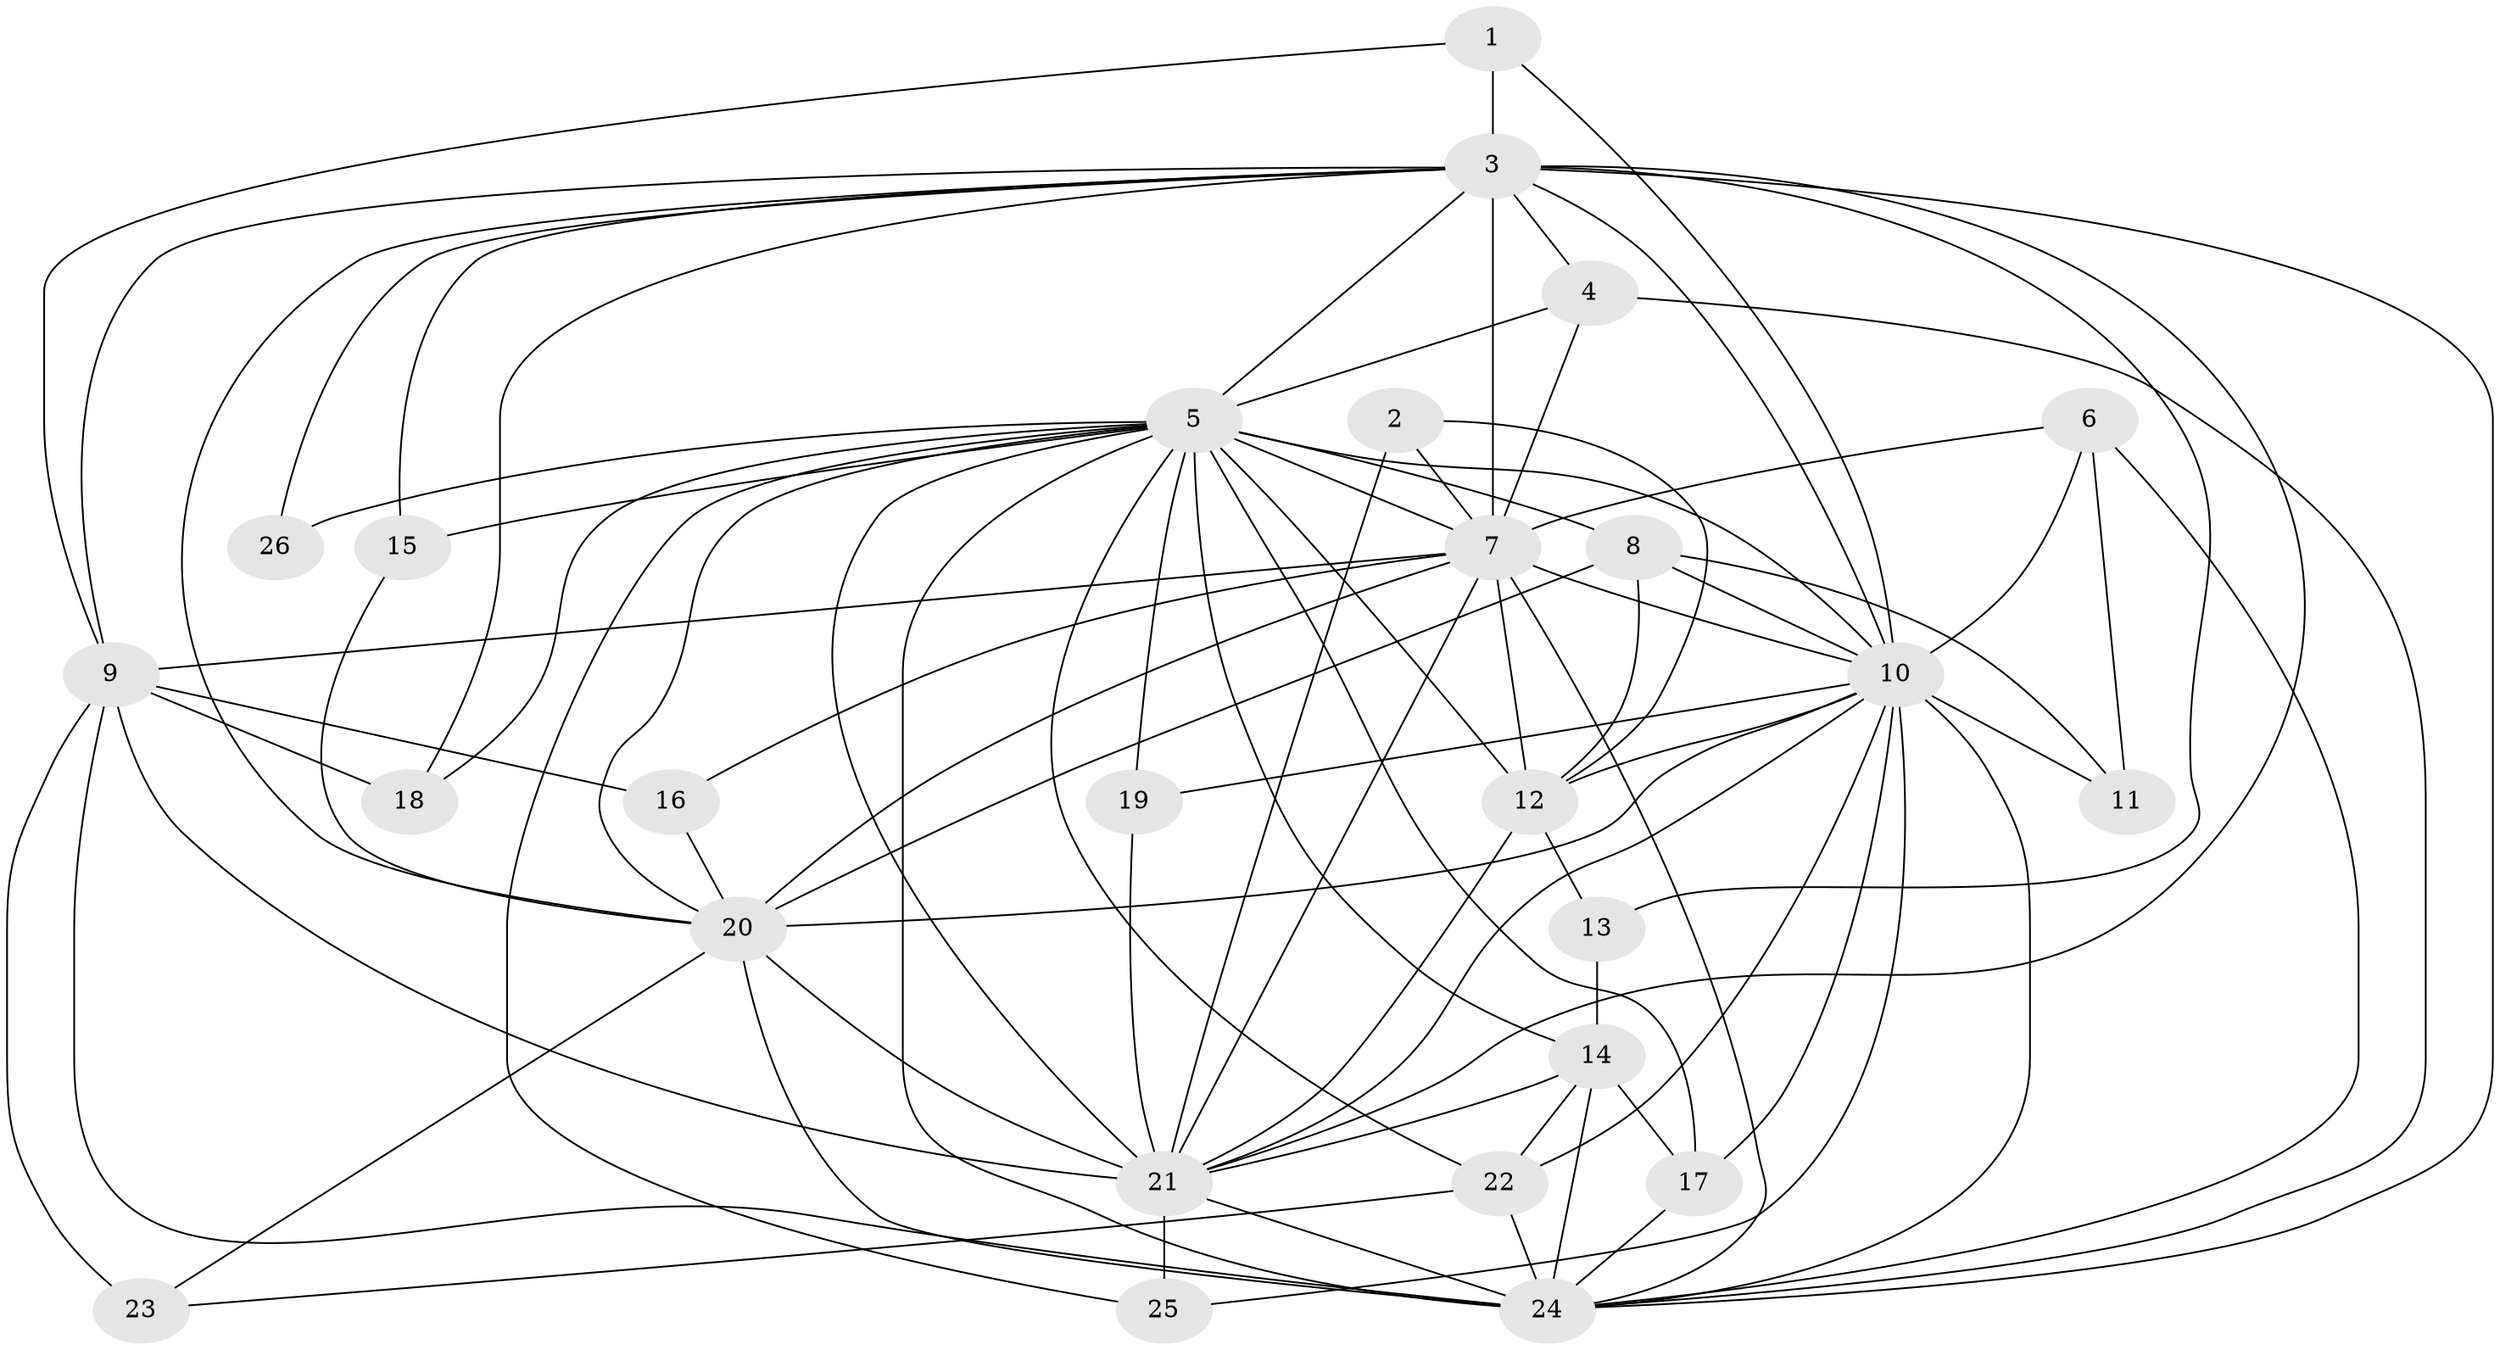 // original degree distribution, {18: 0.023809523809523808, 14: 0.011904761904761904, 21: 0.023809523809523808, 16: 0.011904761904761904, 13: 0.011904761904761904, 20: 0.023809523809523808, 22: 0.011904761904761904, 2: 0.5595238095238095, 5: 0.03571428571428571, 3: 0.17857142857142858, 6: 0.023809523809523808, 7: 0.03571428571428571, 4: 0.047619047619047616}
// Generated by graph-tools (version 1.1) at 2025/36/03/04/25 23:36:32]
// undirected, 26 vertices, 83 edges
graph export_dot {
  node [color=gray90,style=filled];
  1;
  2;
  3;
  4;
  5;
  6;
  7;
  8;
  9;
  10;
  11;
  12;
  13;
  14;
  15;
  16;
  17;
  18;
  19;
  20;
  21;
  22;
  23;
  24;
  25;
  26;
  1 -- 3 [weight=1.0];
  1 -- 9 [weight=1.0];
  1 -- 10 [weight=1.0];
  2 -- 7 [weight=1.0];
  2 -- 12 [weight=1.0];
  2 -- 21 [weight=1.0];
  3 -- 4 [weight=1.0];
  3 -- 5 [weight=5.0];
  3 -- 7 [weight=3.0];
  3 -- 9 [weight=1.0];
  3 -- 10 [weight=4.0];
  3 -- 13 [weight=1.0];
  3 -- 15 [weight=1.0];
  3 -- 18 [weight=1.0];
  3 -- 20 [weight=2.0];
  3 -- 21 [weight=2.0];
  3 -- 24 [weight=2.0];
  3 -- 26 [weight=1.0];
  4 -- 5 [weight=1.0];
  4 -- 7 [weight=1.0];
  4 -- 24 [weight=1.0];
  5 -- 7 [weight=3.0];
  5 -- 8 [weight=1.0];
  5 -- 10 [weight=4.0];
  5 -- 12 [weight=2.0];
  5 -- 14 [weight=2.0];
  5 -- 15 [weight=1.0];
  5 -- 17 [weight=1.0];
  5 -- 18 [weight=1.0];
  5 -- 19 [weight=2.0];
  5 -- 20 [weight=2.0];
  5 -- 21 [weight=2.0];
  5 -- 22 [weight=1.0];
  5 -- 24 [weight=6.0];
  5 -- 25 [weight=1.0];
  5 -- 26 [weight=2.0];
  6 -- 7 [weight=1.0];
  6 -- 10 [weight=3.0];
  6 -- 11 [weight=2.0];
  6 -- 24 [weight=1.0];
  7 -- 9 [weight=1.0];
  7 -- 10 [weight=3.0];
  7 -- 12 [weight=1.0];
  7 -- 16 [weight=1.0];
  7 -- 20 [weight=2.0];
  7 -- 21 [weight=1.0];
  7 -- 24 [weight=2.0];
  8 -- 10 [weight=2.0];
  8 -- 11 [weight=1.0];
  8 -- 12 [weight=1.0];
  8 -- 20 [weight=1.0];
  9 -- 16 [weight=1.0];
  9 -- 18 [weight=1.0];
  9 -- 21 [weight=1.0];
  9 -- 23 [weight=1.0];
  9 -- 24 [weight=1.0];
  10 -- 11 [weight=1.0];
  10 -- 12 [weight=1.0];
  10 -- 17 [weight=2.0];
  10 -- 19 [weight=1.0];
  10 -- 20 [weight=3.0];
  10 -- 21 [weight=2.0];
  10 -- 22 [weight=1.0];
  10 -- 24 [weight=3.0];
  10 -- 25 [weight=1.0];
  12 -- 13 [weight=2.0];
  12 -- 21 [weight=1.0];
  13 -- 14 [weight=1.0];
  14 -- 17 [weight=1.0];
  14 -- 21 [weight=1.0];
  14 -- 22 [weight=1.0];
  14 -- 24 [weight=1.0];
  15 -- 20 [weight=1.0];
  16 -- 20 [weight=2.0];
  17 -- 24 [weight=1.0];
  19 -- 21 [weight=1.0];
  20 -- 21 [weight=4.0];
  20 -- 23 [weight=1.0];
  20 -- 24 [weight=1.0];
  21 -- 24 [weight=1.0];
  21 -- 25 [weight=1.0];
  22 -- 23 [weight=1.0];
  22 -- 24 [weight=2.0];
}
